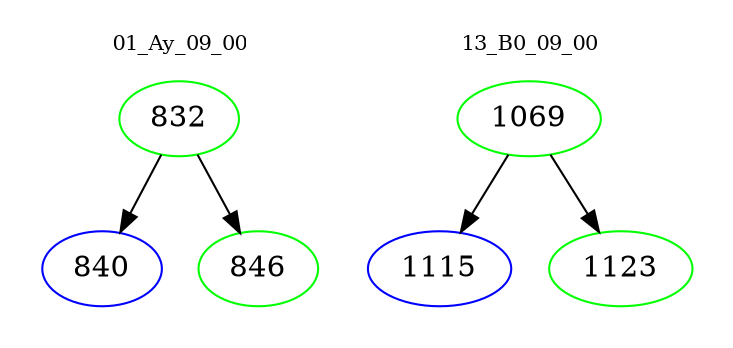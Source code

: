 digraph{
subgraph cluster_0 {
color = white
label = "01_Ay_09_00";
fontsize=10;
T0_832 [label="832", color="green"]
T0_832 -> T0_840 [color="black"]
T0_840 [label="840", color="blue"]
T0_832 -> T0_846 [color="black"]
T0_846 [label="846", color="green"]
}
subgraph cluster_1 {
color = white
label = "13_B0_09_00";
fontsize=10;
T1_1069 [label="1069", color="green"]
T1_1069 -> T1_1115 [color="black"]
T1_1115 [label="1115", color="blue"]
T1_1069 -> T1_1123 [color="black"]
T1_1123 [label="1123", color="green"]
}
}
